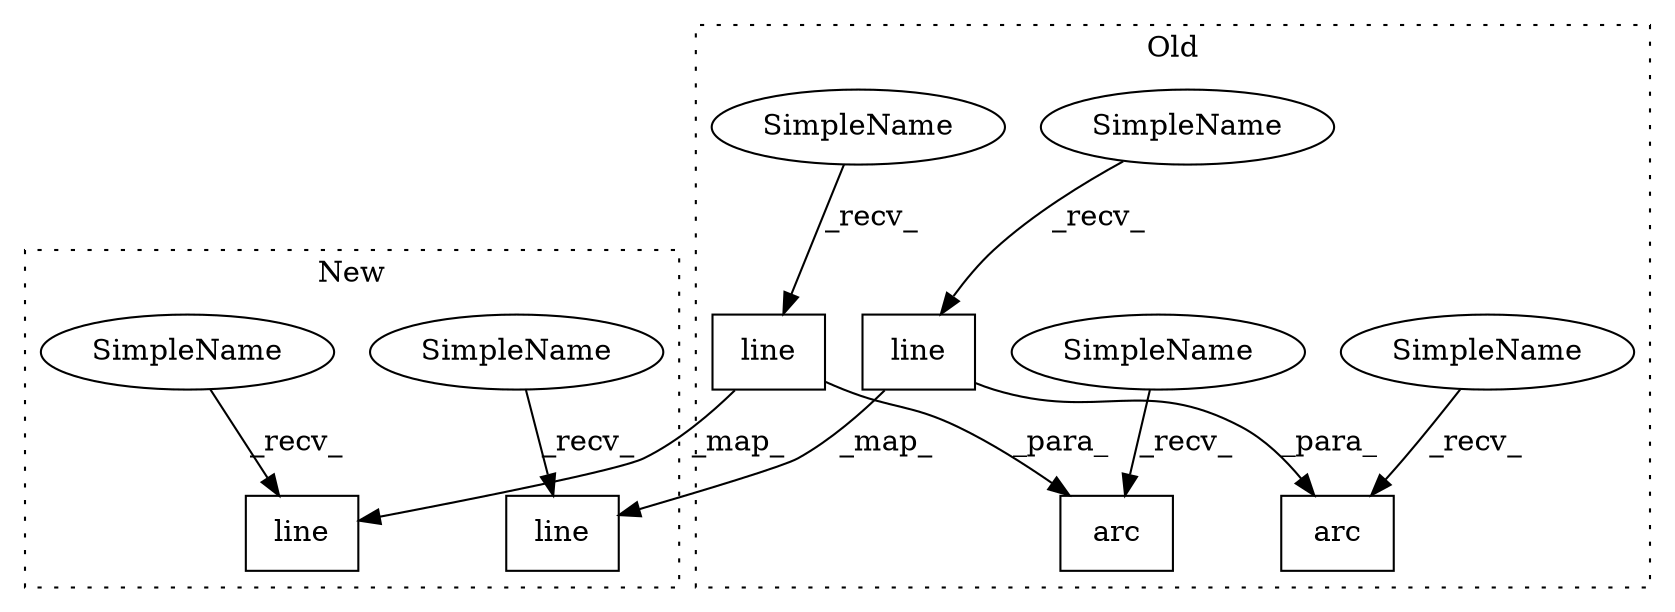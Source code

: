 digraph G {
subgraph cluster0 {
1 [label="line" a="32" s="2862,2919" l="5,1" shape="box"];
3 [label="arc" a="32" s="2842,2920" l="4,1" shape="box"];
5 [label="line" a="32" s="2635,2692" l="5,1" shape="box"];
6 [label="arc" a="32" s="2615,2693" l="4,1" shape="box"];
9 [label="SimpleName" a="42" s="2838" l="3" shape="ellipse"];
10 [label="SimpleName" a="42" s="2611" l="3" shape="ellipse"];
11 [label="SimpleName" a="42" s="2846" l="15" shape="ellipse"];
12 [label="SimpleName" a="42" s="2619" l="15" shape="ellipse"];
label = "Old";
style="dotted";
}
subgraph cluster1 {
2 [label="line" a="32" s="2779,2836" l="5,1" shape="box"];
4 [label="line" a="32" s="2594,2651" l="5,1" shape="box"];
7 [label="SimpleName" a="42" s="2775" l="3" shape="ellipse"];
8 [label="SimpleName" a="42" s="2590" l="3" shape="ellipse"];
label = "New";
style="dotted";
}
1 -> 2 [label="_map_"];
1 -> 3 [label="_para_"];
5 -> 4 [label="_map_"];
5 -> 6 [label="_para_"];
7 -> 2 [label="_recv_"];
8 -> 4 [label="_recv_"];
9 -> 3 [label="_recv_"];
10 -> 6 [label="_recv_"];
11 -> 1 [label="_recv_"];
12 -> 5 [label="_recv_"];
}